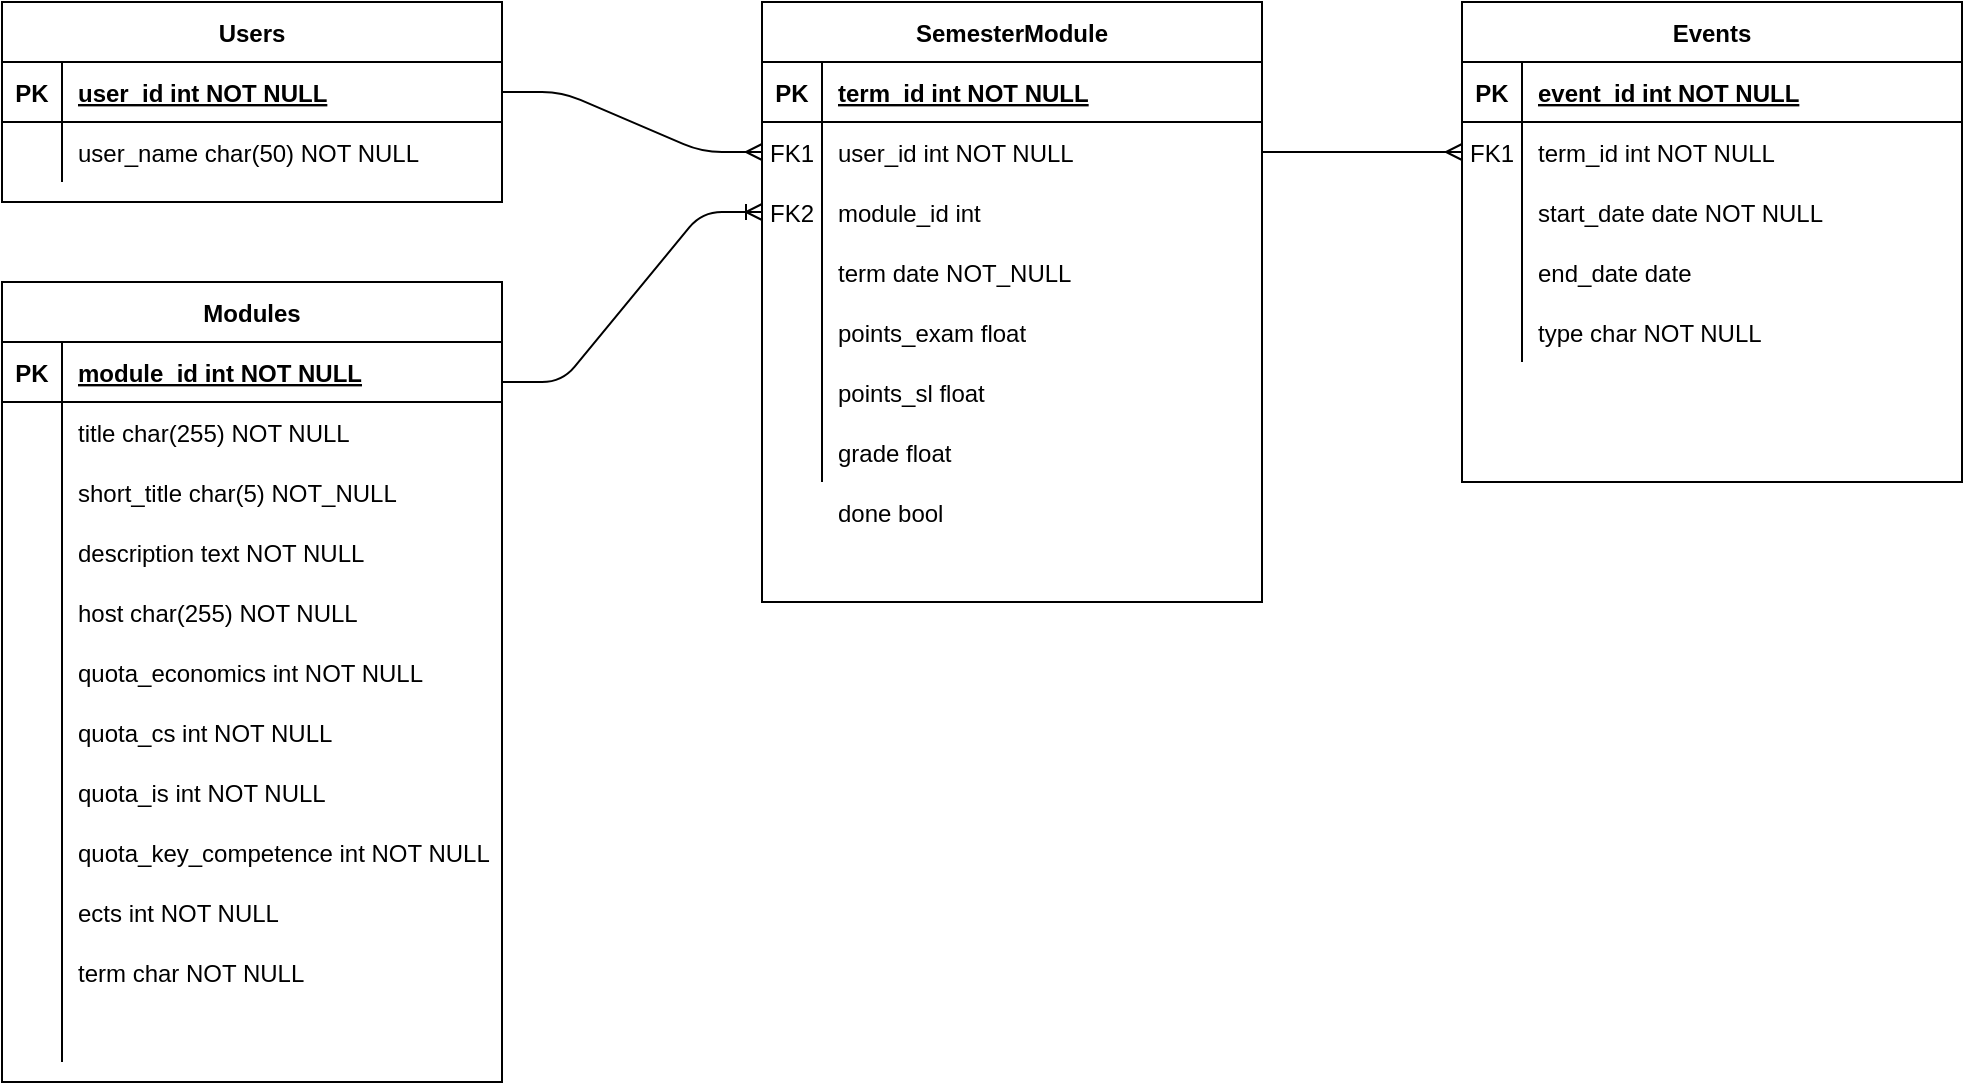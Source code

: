 <mxfile version="13.10.1" type="github">
  <diagram id="R2lEEEUBdFMjLlhIrx00" name="Page-1">
    <mxGraphModel dx="883" dy="825" grid="1" gridSize="10" guides="1" tooltips="1" connect="1" arrows="1" fold="1" page="1" pageScale="1" pageWidth="850" pageHeight="1100" math="0" shadow="0" extFonts="Permanent Marker^https://fonts.googleapis.com/css?family=Permanent+Marker">
      <root>
        <mxCell id="0" />
        <mxCell id="1" parent="0" />
        <mxCell id="C-vyLk0tnHw3VtMMgP7b-2" value="Events" style="shape=table;startSize=30;container=1;collapsible=1;childLayout=tableLayout;fixedRows=1;rowLines=0;fontStyle=1;align=center;resizeLast=1;" parent="1" vertex="1">
          <mxGeometry x="750" y="20" width="250" height="240" as="geometry" />
        </mxCell>
        <mxCell id="C-vyLk0tnHw3VtMMgP7b-3" value="" style="shape=partialRectangle;collapsible=0;dropTarget=0;pointerEvents=0;fillColor=none;points=[[0,0.5],[1,0.5]];portConstraint=eastwest;top=0;left=0;right=0;bottom=1;" parent="C-vyLk0tnHw3VtMMgP7b-2" vertex="1">
          <mxGeometry y="30" width="250" height="30" as="geometry" />
        </mxCell>
        <mxCell id="C-vyLk0tnHw3VtMMgP7b-4" value="PK" style="shape=partialRectangle;overflow=hidden;connectable=0;fillColor=none;top=0;left=0;bottom=0;right=0;fontStyle=1;" parent="C-vyLk0tnHw3VtMMgP7b-3" vertex="1">
          <mxGeometry width="30" height="30" as="geometry" />
        </mxCell>
        <mxCell id="C-vyLk0tnHw3VtMMgP7b-5" value="event_id int NOT NULL " style="shape=partialRectangle;overflow=hidden;connectable=0;fillColor=none;top=0;left=0;bottom=0;right=0;align=left;spacingLeft=6;fontStyle=5;" parent="C-vyLk0tnHw3VtMMgP7b-3" vertex="1">
          <mxGeometry x="30" width="220" height="30" as="geometry" />
        </mxCell>
        <mxCell id="C-vyLk0tnHw3VtMMgP7b-6" value="" style="shape=partialRectangle;collapsible=0;dropTarget=0;pointerEvents=0;fillColor=none;points=[[0,0.5],[1,0.5]];portConstraint=eastwest;top=0;left=0;right=0;bottom=0;" parent="C-vyLk0tnHw3VtMMgP7b-2" vertex="1">
          <mxGeometry y="60" width="250" height="30" as="geometry" />
        </mxCell>
        <mxCell id="C-vyLk0tnHw3VtMMgP7b-7" value="FK1" style="shape=partialRectangle;overflow=hidden;connectable=0;fillColor=none;top=0;left=0;bottom=0;right=0;" parent="C-vyLk0tnHw3VtMMgP7b-6" vertex="1">
          <mxGeometry width="30" height="30" as="geometry" />
        </mxCell>
        <mxCell id="C-vyLk0tnHw3VtMMgP7b-8" value="term_id int NOT NULL" style="shape=partialRectangle;overflow=hidden;connectable=0;fillColor=none;top=0;left=0;bottom=0;right=0;align=left;spacingLeft=6;" parent="C-vyLk0tnHw3VtMMgP7b-6" vertex="1">
          <mxGeometry x="30" width="220" height="30" as="geometry" />
        </mxCell>
        <mxCell id="C-vyLk0tnHw3VtMMgP7b-9" value="" style="shape=partialRectangle;collapsible=0;dropTarget=0;pointerEvents=0;fillColor=none;points=[[0,0.5],[1,0.5]];portConstraint=eastwest;top=0;left=0;right=0;bottom=0;" parent="C-vyLk0tnHw3VtMMgP7b-2" vertex="1">
          <mxGeometry y="90" width="250" height="30" as="geometry" />
        </mxCell>
        <mxCell id="C-vyLk0tnHw3VtMMgP7b-10" value="" style="shape=partialRectangle;overflow=hidden;connectable=0;fillColor=none;top=0;left=0;bottom=0;right=0;" parent="C-vyLk0tnHw3VtMMgP7b-9" vertex="1">
          <mxGeometry width="30" height="30" as="geometry" />
        </mxCell>
        <mxCell id="C-vyLk0tnHw3VtMMgP7b-11" value="start_date date NOT NULL" style="shape=partialRectangle;overflow=hidden;connectable=0;fillColor=none;top=0;left=0;bottom=0;right=0;align=left;spacingLeft=6;" parent="C-vyLk0tnHw3VtMMgP7b-9" vertex="1">
          <mxGeometry x="30" width="220" height="30" as="geometry" />
        </mxCell>
        <mxCell id="JV-QpU7q1UuHXAO_xqC--37" value="" style="shape=partialRectangle;collapsible=0;dropTarget=0;pointerEvents=0;fillColor=none;points=[[0,0.5],[1,0.5]];portConstraint=eastwest;top=0;left=0;right=0;bottom=0;" parent="C-vyLk0tnHw3VtMMgP7b-2" vertex="1">
          <mxGeometry y="120" width="250" height="30" as="geometry" />
        </mxCell>
        <mxCell id="JV-QpU7q1UuHXAO_xqC--38" value="" style="shape=partialRectangle;overflow=hidden;connectable=0;fillColor=none;top=0;left=0;bottom=0;right=0;" parent="JV-QpU7q1UuHXAO_xqC--37" vertex="1">
          <mxGeometry width="30" height="30" as="geometry" />
        </mxCell>
        <mxCell id="JV-QpU7q1UuHXAO_xqC--39" value="end_date date" style="shape=partialRectangle;overflow=hidden;connectable=0;fillColor=none;top=0;left=0;bottom=0;right=0;align=left;spacingLeft=6;" parent="JV-QpU7q1UuHXAO_xqC--37" vertex="1">
          <mxGeometry x="30" width="220" height="30" as="geometry" />
        </mxCell>
        <mxCell id="JV-QpU7q1UuHXAO_xqC--40" value="" style="shape=partialRectangle;collapsible=0;dropTarget=0;pointerEvents=0;fillColor=none;points=[[0,0.5],[1,0.5]];portConstraint=eastwest;top=0;left=0;right=0;bottom=0;" parent="C-vyLk0tnHw3VtMMgP7b-2" vertex="1">
          <mxGeometry y="150" width="250" height="30" as="geometry" />
        </mxCell>
        <mxCell id="JV-QpU7q1UuHXAO_xqC--41" value="" style="shape=partialRectangle;overflow=hidden;connectable=0;fillColor=none;top=0;left=0;bottom=0;right=0;" parent="JV-QpU7q1UuHXAO_xqC--40" vertex="1">
          <mxGeometry width="30" height="30" as="geometry" />
        </mxCell>
        <mxCell id="JV-QpU7q1UuHXAO_xqC--42" value="type char NOT NULL" style="shape=partialRectangle;overflow=hidden;connectable=0;fillColor=none;top=0;left=0;bottom=0;right=0;align=left;spacingLeft=6;" parent="JV-QpU7q1UuHXAO_xqC--40" vertex="1">
          <mxGeometry x="30" width="220" height="30" as="geometry" />
        </mxCell>
        <mxCell id="C-vyLk0tnHw3VtMMgP7b-13" value="Modules" style="shape=table;startSize=30;container=1;collapsible=1;childLayout=tableLayout;fixedRows=1;rowLines=0;fontStyle=1;align=center;resizeLast=1;" parent="1" vertex="1">
          <mxGeometry x="20" y="160" width="250" height="400" as="geometry" />
        </mxCell>
        <mxCell id="C-vyLk0tnHw3VtMMgP7b-14" value="" style="shape=partialRectangle;collapsible=0;dropTarget=0;pointerEvents=0;fillColor=none;points=[[0,0.5],[1,0.5]];portConstraint=eastwest;top=0;left=0;right=0;bottom=1;" parent="C-vyLk0tnHw3VtMMgP7b-13" vertex="1">
          <mxGeometry y="30" width="250" height="30" as="geometry" />
        </mxCell>
        <mxCell id="C-vyLk0tnHw3VtMMgP7b-15" value="PK" style="shape=partialRectangle;overflow=hidden;connectable=0;fillColor=none;top=0;left=0;bottom=0;right=0;fontStyle=1;" parent="C-vyLk0tnHw3VtMMgP7b-14" vertex="1">
          <mxGeometry width="30" height="30" as="geometry" />
        </mxCell>
        <mxCell id="C-vyLk0tnHw3VtMMgP7b-16" value="module_id int NOT NULL " style="shape=partialRectangle;overflow=hidden;connectable=0;fillColor=none;top=0;left=0;bottom=0;right=0;align=left;spacingLeft=6;fontStyle=5;" parent="C-vyLk0tnHw3VtMMgP7b-14" vertex="1">
          <mxGeometry x="30" width="220" height="30" as="geometry" />
        </mxCell>
        <mxCell id="C-vyLk0tnHw3VtMMgP7b-17" value="" style="shape=partialRectangle;collapsible=0;dropTarget=0;pointerEvents=0;fillColor=none;points=[[0,0.5],[1,0.5]];portConstraint=eastwest;top=0;left=0;right=0;bottom=0;" parent="C-vyLk0tnHw3VtMMgP7b-13" vertex="1">
          <mxGeometry y="60" width="250" height="30" as="geometry" />
        </mxCell>
        <mxCell id="C-vyLk0tnHw3VtMMgP7b-18" value="" style="shape=partialRectangle;overflow=hidden;connectable=0;fillColor=none;top=0;left=0;bottom=0;right=0;" parent="C-vyLk0tnHw3VtMMgP7b-17" vertex="1">
          <mxGeometry width="30" height="30" as="geometry" />
        </mxCell>
        <mxCell id="C-vyLk0tnHw3VtMMgP7b-19" value="title char(255) NOT NULL" style="shape=partialRectangle;overflow=hidden;connectable=0;fillColor=none;top=0;left=0;bottom=0;right=0;align=left;spacingLeft=6;" parent="C-vyLk0tnHw3VtMMgP7b-17" vertex="1">
          <mxGeometry x="30" width="220" height="30" as="geometry" />
        </mxCell>
        <mxCell id="JV-QpU7q1UuHXAO_xqC--43" value="" style="shape=partialRectangle;collapsible=0;dropTarget=0;pointerEvents=0;fillColor=none;points=[[0,0.5],[1,0.5]];portConstraint=eastwest;top=0;left=0;right=0;bottom=0;" parent="C-vyLk0tnHw3VtMMgP7b-13" vertex="1">
          <mxGeometry y="90" width="250" height="30" as="geometry" />
        </mxCell>
        <mxCell id="JV-QpU7q1UuHXAO_xqC--44" value="" style="shape=partialRectangle;overflow=hidden;connectable=0;fillColor=none;top=0;left=0;bottom=0;right=0;" parent="JV-QpU7q1UuHXAO_xqC--43" vertex="1">
          <mxGeometry width="30" height="30" as="geometry" />
        </mxCell>
        <mxCell id="JV-QpU7q1UuHXAO_xqC--45" value="short_title char(5) NOT_NULL" style="shape=partialRectangle;overflow=hidden;connectable=0;fillColor=none;top=0;left=0;bottom=0;right=0;align=left;spacingLeft=6;" parent="JV-QpU7q1UuHXAO_xqC--43" vertex="1">
          <mxGeometry x="30" width="220" height="30" as="geometry" />
        </mxCell>
        <mxCell id="0nOAvgRl3f1oS5OaYdA4-1" value="" style="shape=partialRectangle;collapsible=0;dropTarget=0;pointerEvents=0;fillColor=none;points=[[0,0.5],[1,0.5]];portConstraint=eastwest;top=0;left=0;right=0;bottom=0;" vertex="1" parent="C-vyLk0tnHw3VtMMgP7b-13">
          <mxGeometry y="120" width="250" height="30" as="geometry" />
        </mxCell>
        <mxCell id="0nOAvgRl3f1oS5OaYdA4-2" value="" style="shape=partialRectangle;overflow=hidden;connectable=0;fillColor=none;top=0;left=0;bottom=0;right=0;" vertex="1" parent="0nOAvgRl3f1oS5OaYdA4-1">
          <mxGeometry width="30" height="30" as="geometry" />
        </mxCell>
        <mxCell id="0nOAvgRl3f1oS5OaYdA4-3" value="description text NOT NULL" style="shape=partialRectangle;overflow=hidden;connectable=0;fillColor=none;top=0;left=0;bottom=0;right=0;align=left;spacingLeft=6;" vertex="1" parent="0nOAvgRl3f1oS5OaYdA4-1">
          <mxGeometry x="30" width="220" height="30" as="geometry" />
        </mxCell>
        <mxCell id="0nOAvgRl3f1oS5OaYdA4-4" value="" style="shape=partialRectangle;collapsible=0;dropTarget=0;pointerEvents=0;fillColor=none;points=[[0,0.5],[1,0.5]];portConstraint=eastwest;top=0;left=0;right=0;bottom=0;" vertex="1" parent="C-vyLk0tnHw3VtMMgP7b-13">
          <mxGeometry y="150" width="250" height="30" as="geometry" />
        </mxCell>
        <mxCell id="0nOAvgRl3f1oS5OaYdA4-5" value="" style="shape=partialRectangle;overflow=hidden;connectable=0;fillColor=none;top=0;left=0;bottom=0;right=0;" vertex="1" parent="0nOAvgRl3f1oS5OaYdA4-4">
          <mxGeometry width="30" height="30" as="geometry" />
        </mxCell>
        <mxCell id="0nOAvgRl3f1oS5OaYdA4-6" value="host char(255) NOT NULL" style="shape=partialRectangle;overflow=hidden;connectable=0;fillColor=none;top=0;left=0;bottom=0;right=0;align=left;spacingLeft=6;" vertex="1" parent="0nOAvgRl3f1oS5OaYdA4-4">
          <mxGeometry x="30" width="220" height="30" as="geometry" />
        </mxCell>
        <mxCell id="0nOAvgRl3f1oS5OaYdA4-7" value="" style="shape=partialRectangle;collapsible=0;dropTarget=0;pointerEvents=0;fillColor=none;points=[[0,0.5],[1,0.5]];portConstraint=eastwest;top=0;left=0;right=0;bottom=0;" vertex="1" parent="C-vyLk0tnHw3VtMMgP7b-13">
          <mxGeometry y="180" width="250" height="30" as="geometry" />
        </mxCell>
        <mxCell id="0nOAvgRl3f1oS5OaYdA4-8" value="" style="shape=partialRectangle;overflow=hidden;connectable=0;fillColor=none;top=0;left=0;bottom=0;right=0;" vertex="1" parent="0nOAvgRl3f1oS5OaYdA4-7">
          <mxGeometry width="30" height="30" as="geometry" />
        </mxCell>
        <mxCell id="0nOAvgRl3f1oS5OaYdA4-9" value="quota_economics int NOT NULL" style="shape=partialRectangle;overflow=hidden;connectable=0;fillColor=none;top=0;left=0;bottom=0;right=0;align=left;spacingLeft=6;" vertex="1" parent="0nOAvgRl3f1oS5OaYdA4-7">
          <mxGeometry x="30" width="220" height="30" as="geometry" />
        </mxCell>
        <mxCell id="0nOAvgRl3f1oS5OaYdA4-10" value="" style="shape=partialRectangle;collapsible=0;dropTarget=0;pointerEvents=0;fillColor=none;points=[[0,0.5],[1,0.5]];portConstraint=eastwest;top=0;left=0;right=0;bottom=0;" vertex="1" parent="C-vyLk0tnHw3VtMMgP7b-13">
          <mxGeometry y="210" width="250" height="30" as="geometry" />
        </mxCell>
        <mxCell id="0nOAvgRl3f1oS5OaYdA4-11" value="" style="shape=partialRectangle;overflow=hidden;connectable=0;fillColor=none;top=0;left=0;bottom=0;right=0;" vertex="1" parent="0nOAvgRl3f1oS5OaYdA4-10">
          <mxGeometry width="30" height="30" as="geometry" />
        </mxCell>
        <mxCell id="0nOAvgRl3f1oS5OaYdA4-12" value="quota_cs int NOT NULL" style="shape=partialRectangle;overflow=hidden;connectable=0;fillColor=none;top=0;left=0;bottom=0;right=0;align=left;spacingLeft=6;" vertex="1" parent="0nOAvgRl3f1oS5OaYdA4-10">
          <mxGeometry x="30" width="220" height="30" as="geometry" />
        </mxCell>
        <mxCell id="0nOAvgRl3f1oS5OaYdA4-13" value="" style="shape=partialRectangle;collapsible=0;dropTarget=0;pointerEvents=0;fillColor=none;points=[[0,0.5],[1,0.5]];portConstraint=eastwest;top=0;left=0;right=0;bottom=0;" vertex="1" parent="C-vyLk0tnHw3VtMMgP7b-13">
          <mxGeometry y="240" width="250" height="30" as="geometry" />
        </mxCell>
        <mxCell id="0nOAvgRl3f1oS5OaYdA4-14" value="" style="shape=partialRectangle;overflow=hidden;connectable=0;fillColor=none;top=0;left=0;bottom=0;right=0;" vertex="1" parent="0nOAvgRl3f1oS5OaYdA4-13">
          <mxGeometry width="30" height="30" as="geometry" />
        </mxCell>
        <mxCell id="0nOAvgRl3f1oS5OaYdA4-15" value="quota_is int NOT NULL" style="shape=partialRectangle;overflow=hidden;connectable=0;fillColor=none;top=0;left=0;bottom=0;right=0;align=left;spacingLeft=6;" vertex="1" parent="0nOAvgRl3f1oS5OaYdA4-13">
          <mxGeometry x="30" width="220" height="30" as="geometry" />
        </mxCell>
        <mxCell id="0nOAvgRl3f1oS5OaYdA4-16" value="" style="shape=partialRectangle;collapsible=0;dropTarget=0;pointerEvents=0;fillColor=none;points=[[0,0.5],[1,0.5]];portConstraint=eastwest;top=0;left=0;right=0;bottom=0;" vertex="1" parent="C-vyLk0tnHw3VtMMgP7b-13">
          <mxGeometry y="270" width="250" height="30" as="geometry" />
        </mxCell>
        <mxCell id="0nOAvgRl3f1oS5OaYdA4-17" value="" style="shape=partialRectangle;overflow=hidden;connectable=0;fillColor=none;top=0;left=0;bottom=0;right=0;" vertex="1" parent="0nOAvgRl3f1oS5OaYdA4-16">
          <mxGeometry width="30" height="30" as="geometry" />
        </mxCell>
        <mxCell id="0nOAvgRl3f1oS5OaYdA4-18" value="quota_key_competence int NOT NULL" style="shape=partialRectangle;overflow=hidden;connectable=0;fillColor=none;top=0;left=0;bottom=0;right=0;align=left;spacingLeft=6;" vertex="1" parent="0nOAvgRl3f1oS5OaYdA4-16">
          <mxGeometry x="30" width="220" height="30" as="geometry" />
        </mxCell>
        <mxCell id="0nOAvgRl3f1oS5OaYdA4-19" value="" style="shape=partialRectangle;collapsible=0;dropTarget=0;pointerEvents=0;fillColor=none;points=[[0,0.5],[1,0.5]];portConstraint=eastwest;top=0;left=0;right=0;bottom=0;" vertex="1" parent="C-vyLk0tnHw3VtMMgP7b-13">
          <mxGeometry y="300" width="250" height="30" as="geometry" />
        </mxCell>
        <mxCell id="0nOAvgRl3f1oS5OaYdA4-20" value="" style="shape=partialRectangle;overflow=hidden;connectable=0;fillColor=none;top=0;left=0;bottom=0;right=0;" vertex="1" parent="0nOAvgRl3f1oS5OaYdA4-19">
          <mxGeometry width="30" height="30" as="geometry" />
        </mxCell>
        <mxCell id="0nOAvgRl3f1oS5OaYdA4-21" value="ects int NOT NULL" style="shape=partialRectangle;overflow=hidden;connectable=0;fillColor=none;top=0;left=0;bottom=0;right=0;align=left;spacingLeft=6;" vertex="1" parent="0nOAvgRl3f1oS5OaYdA4-19">
          <mxGeometry x="30" width="220" height="30" as="geometry" />
        </mxCell>
        <mxCell id="0nOAvgRl3f1oS5OaYdA4-22" value="" style="shape=partialRectangle;collapsible=0;dropTarget=0;pointerEvents=0;fillColor=none;points=[[0,0.5],[1,0.5]];portConstraint=eastwest;top=0;left=0;right=0;bottom=0;" vertex="1" parent="C-vyLk0tnHw3VtMMgP7b-13">
          <mxGeometry y="330" width="250" height="30" as="geometry" />
        </mxCell>
        <mxCell id="0nOAvgRl3f1oS5OaYdA4-23" value="" style="shape=partialRectangle;overflow=hidden;connectable=0;fillColor=none;top=0;left=0;bottom=0;right=0;" vertex="1" parent="0nOAvgRl3f1oS5OaYdA4-22">
          <mxGeometry width="30" height="30" as="geometry" />
        </mxCell>
        <mxCell id="0nOAvgRl3f1oS5OaYdA4-24" value="term char NOT NULL" style="shape=partialRectangle;overflow=hidden;connectable=0;fillColor=none;top=0;left=0;bottom=0;right=0;align=left;spacingLeft=6;" vertex="1" parent="0nOAvgRl3f1oS5OaYdA4-22">
          <mxGeometry x="30" width="220" height="30" as="geometry" />
        </mxCell>
        <mxCell id="C-vyLk0tnHw3VtMMgP7b-20" value="" style="shape=partialRectangle;collapsible=0;dropTarget=0;pointerEvents=0;fillColor=none;points=[[0,0.5],[1,0.5]];portConstraint=eastwest;top=0;left=0;right=0;bottom=0;" parent="C-vyLk0tnHw3VtMMgP7b-13" vertex="1">
          <mxGeometry y="360" width="250" height="30" as="geometry" />
        </mxCell>
        <mxCell id="C-vyLk0tnHw3VtMMgP7b-21" value="" style="shape=partialRectangle;overflow=hidden;connectable=0;fillColor=none;top=0;left=0;bottom=0;right=0;" parent="C-vyLk0tnHw3VtMMgP7b-20" vertex="1">
          <mxGeometry width="30" height="30" as="geometry" />
        </mxCell>
        <mxCell id="C-vyLk0tnHw3VtMMgP7b-22" value="" style="shape=partialRectangle;overflow=hidden;connectable=0;fillColor=none;top=0;left=0;bottom=0;right=0;align=left;spacingLeft=6;" parent="C-vyLk0tnHw3VtMMgP7b-20" vertex="1">
          <mxGeometry x="30" width="220" height="30" as="geometry" />
        </mxCell>
        <mxCell id="C-vyLk0tnHw3VtMMgP7b-23" value="Users" style="shape=table;startSize=30;container=1;collapsible=1;childLayout=tableLayout;fixedRows=1;rowLines=0;fontStyle=1;align=center;resizeLast=1;" parent="1" vertex="1">
          <mxGeometry x="20" y="20" width="250" height="100" as="geometry" />
        </mxCell>
        <mxCell id="C-vyLk0tnHw3VtMMgP7b-24" value="" style="shape=partialRectangle;collapsible=0;dropTarget=0;pointerEvents=0;fillColor=none;points=[[0,0.5],[1,0.5]];portConstraint=eastwest;top=0;left=0;right=0;bottom=1;" parent="C-vyLk0tnHw3VtMMgP7b-23" vertex="1">
          <mxGeometry y="30" width="250" height="30" as="geometry" />
        </mxCell>
        <mxCell id="C-vyLk0tnHw3VtMMgP7b-25" value="PK" style="shape=partialRectangle;overflow=hidden;connectable=0;fillColor=none;top=0;left=0;bottom=0;right=0;fontStyle=1;" parent="C-vyLk0tnHw3VtMMgP7b-24" vertex="1">
          <mxGeometry width="30" height="30" as="geometry" />
        </mxCell>
        <mxCell id="C-vyLk0tnHw3VtMMgP7b-26" value="user_id int NOT NULL " style="shape=partialRectangle;overflow=hidden;connectable=0;fillColor=none;top=0;left=0;bottom=0;right=0;align=left;spacingLeft=6;fontStyle=5;" parent="C-vyLk0tnHw3VtMMgP7b-24" vertex="1">
          <mxGeometry x="30" width="220" height="30" as="geometry" />
        </mxCell>
        <mxCell id="C-vyLk0tnHw3VtMMgP7b-27" value="" style="shape=partialRectangle;collapsible=0;dropTarget=0;pointerEvents=0;fillColor=none;points=[[0,0.5],[1,0.5]];portConstraint=eastwest;top=0;left=0;right=0;bottom=0;" parent="C-vyLk0tnHw3VtMMgP7b-23" vertex="1">
          <mxGeometry y="60" width="250" height="30" as="geometry" />
        </mxCell>
        <mxCell id="C-vyLk0tnHw3VtMMgP7b-28" value="" style="shape=partialRectangle;overflow=hidden;connectable=0;fillColor=none;top=0;left=0;bottom=0;right=0;" parent="C-vyLk0tnHw3VtMMgP7b-27" vertex="1">
          <mxGeometry width="30" height="30" as="geometry" />
        </mxCell>
        <mxCell id="C-vyLk0tnHw3VtMMgP7b-29" value="user_name char(50) NOT NULL" style="shape=partialRectangle;overflow=hidden;connectable=0;fillColor=none;top=0;left=0;bottom=0;right=0;align=left;spacingLeft=6;" parent="C-vyLk0tnHw3VtMMgP7b-27" vertex="1">
          <mxGeometry x="30" width="220" height="30" as="geometry" />
        </mxCell>
        <mxCell id="JV-QpU7q1UuHXAO_xqC--1" value="SemesterModule" style="shape=table;startSize=30;container=1;collapsible=1;childLayout=tableLayout;fixedRows=1;rowLines=0;fontStyle=1;align=center;resizeLast=1;" parent="1" vertex="1">
          <mxGeometry x="400" y="20" width="250" height="300" as="geometry" />
        </mxCell>
        <mxCell id="JV-QpU7q1UuHXAO_xqC--2" value="" style="shape=partialRectangle;collapsible=0;dropTarget=0;pointerEvents=0;fillColor=none;points=[[0,0.5],[1,0.5]];portConstraint=eastwest;top=0;left=0;right=0;bottom=1;" parent="JV-QpU7q1UuHXAO_xqC--1" vertex="1">
          <mxGeometry y="30" width="250" height="30" as="geometry" />
        </mxCell>
        <mxCell id="JV-QpU7q1UuHXAO_xqC--3" value="PK" style="shape=partialRectangle;overflow=hidden;connectable=0;fillColor=none;top=0;left=0;bottom=0;right=0;fontStyle=1;" parent="JV-QpU7q1UuHXAO_xqC--2" vertex="1">
          <mxGeometry width="30" height="30" as="geometry" />
        </mxCell>
        <mxCell id="JV-QpU7q1UuHXAO_xqC--4" value="term_id int NOT NULL " style="shape=partialRectangle;overflow=hidden;connectable=0;fillColor=none;top=0;left=0;bottom=0;right=0;align=left;spacingLeft=6;fontStyle=5;" parent="JV-QpU7q1UuHXAO_xqC--2" vertex="1">
          <mxGeometry x="30" width="220" height="30" as="geometry" />
        </mxCell>
        <mxCell id="JV-QpU7q1UuHXAO_xqC--5" value="" style="shape=partialRectangle;collapsible=0;dropTarget=0;pointerEvents=0;fillColor=none;points=[[0,0.5],[1,0.5]];portConstraint=eastwest;top=0;left=0;right=0;bottom=0;" parent="JV-QpU7q1UuHXAO_xqC--1" vertex="1">
          <mxGeometry y="60" width="250" height="30" as="geometry" />
        </mxCell>
        <mxCell id="JV-QpU7q1UuHXAO_xqC--6" value="FK1" style="shape=partialRectangle;overflow=hidden;connectable=0;fillColor=none;top=0;left=0;bottom=0;right=0;" parent="JV-QpU7q1UuHXAO_xqC--5" vertex="1">
          <mxGeometry width="30" height="30" as="geometry" />
        </mxCell>
        <mxCell id="JV-QpU7q1UuHXAO_xqC--7" value="user_id int NOT NULL" style="shape=partialRectangle;overflow=hidden;connectable=0;fillColor=none;top=0;left=0;bottom=0;right=0;align=left;spacingLeft=6;" parent="JV-QpU7q1UuHXAO_xqC--5" vertex="1">
          <mxGeometry x="30" width="220" height="30" as="geometry" />
        </mxCell>
        <mxCell id="JV-QpU7q1UuHXAO_xqC--8" value="" style="shape=partialRectangle;collapsible=0;dropTarget=0;pointerEvents=0;fillColor=none;points=[[0,0.5],[1,0.5]];portConstraint=eastwest;top=0;left=0;right=0;bottom=0;" parent="JV-QpU7q1UuHXAO_xqC--1" vertex="1">
          <mxGeometry y="90" width="250" height="30" as="geometry" />
        </mxCell>
        <mxCell id="JV-QpU7q1UuHXAO_xqC--9" value="FK2" style="shape=partialRectangle;overflow=hidden;connectable=0;fillColor=none;top=0;left=0;bottom=0;right=0;" parent="JV-QpU7q1UuHXAO_xqC--8" vertex="1">
          <mxGeometry width="30" height="30" as="geometry" />
        </mxCell>
        <mxCell id="JV-QpU7q1UuHXAO_xqC--10" value="module_id int" style="shape=partialRectangle;overflow=hidden;connectable=0;fillColor=none;top=0;left=0;bottom=0;right=0;align=left;spacingLeft=6;" parent="JV-QpU7q1UuHXAO_xqC--8" vertex="1">
          <mxGeometry x="30" width="220" height="30" as="geometry" />
        </mxCell>
        <mxCell id="JV-QpU7q1UuHXAO_xqC--95" value="" style="shape=partialRectangle;collapsible=0;dropTarget=0;pointerEvents=0;fillColor=none;points=[[0,0.5],[1,0.5]];portConstraint=eastwest;top=0;left=0;right=0;bottom=0;" parent="JV-QpU7q1UuHXAO_xqC--1" vertex="1">
          <mxGeometry y="120" width="250" height="30" as="geometry" />
        </mxCell>
        <mxCell id="JV-QpU7q1UuHXAO_xqC--96" value="" style="shape=partialRectangle;overflow=hidden;connectable=0;fillColor=none;top=0;left=0;bottom=0;right=0;" parent="JV-QpU7q1UuHXAO_xqC--95" vertex="1">
          <mxGeometry width="30" height="30" as="geometry" />
        </mxCell>
        <mxCell id="JV-QpU7q1UuHXAO_xqC--97" value="term date NOT_NULL" style="shape=partialRectangle;overflow=hidden;connectable=0;fillColor=none;top=0;left=0;bottom=0;right=0;align=left;spacingLeft=6;" parent="JV-QpU7q1UuHXAO_xqC--95" vertex="1">
          <mxGeometry x="30" width="220" height="30" as="geometry" />
        </mxCell>
        <mxCell id="JV-QpU7q1UuHXAO_xqC--89" value="" style="shape=partialRectangle;collapsible=0;dropTarget=0;pointerEvents=0;fillColor=none;points=[[0,0.5],[1,0.5]];portConstraint=eastwest;top=0;left=0;right=0;bottom=0;" parent="JV-QpU7q1UuHXAO_xqC--1" vertex="1">
          <mxGeometry y="150" width="250" height="30" as="geometry" />
        </mxCell>
        <mxCell id="JV-QpU7q1UuHXAO_xqC--90" value="" style="shape=partialRectangle;overflow=hidden;connectable=0;fillColor=none;top=0;left=0;bottom=0;right=0;" parent="JV-QpU7q1UuHXAO_xqC--89" vertex="1">
          <mxGeometry width="30" height="30" as="geometry" />
        </mxCell>
        <mxCell id="JV-QpU7q1UuHXAO_xqC--91" value="points_exam float" style="shape=partialRectangle;overflow=hidden;connectable=0;fillColor=none;top=0;left=0;bottom=0;right=0;align=left;spacingLeft=6;" parent="JV-QpU7q1UuHXAO_xqC--89" vertex="1">
          <mxGeometry x="30" width="220" height="30" as="geometry" />
        </mxCell>
        <mxCell id="JV-QpU7q1UuHXAO_xqC--92" value="" style="shape=partialRectangle;collapsible=0;dropTarget=0;pointerEvents=0;fillColor=none;points=[[0,0.5],[1,0.5]];portConstraint=eastwest;top=0;left=0;right=0;bottom=0;" parent="JV-QpU7q1UuHXAO_xqC--1" vertex="1">
          <mxGeometry y="180" width="250" height="30" as="geometry" />
        </mxCell>
        <mxCell id="JV-QpU7q1UuHXAO_xqC--93" value="" style="shape=partialRectangle;overflow=hidden;connectable=0;fillColor=none;top=0;left=0;bottom=0;right=0;" parent="JV-QpU7q1UuHXAO_xqC--92" vertex="1">
          <mxGeometry width="30" height="30" as="geometry" />
        </mxCell>
        <mxCell id="JV-QpU7q1UuHXAO_xqC--94" value="points_sl float" style="shape=partialRectangle;overflow=hidden;connectable=0;fillColor=none;top=0;left=0;bottom=0;right=0;align=left;spacingLeft=6;" parent="JV-QpU7q1UuHXAO_xqC--92" vertex="1">
          <mxGeometry x="30" width="220" height="30" as="geometry" />
        </mxCell>
        <mxCell id="JV-QpU7q1UuHXAO_xqC--86" value="" style="shape=partialRectangle;collapsible=0;dropTarget=0;pointerEvents=0;fillColor=none;points=[[0,0.5],[1,0.5]];portConstraint=eastwest;top=0;left=0;right=0;bottom=0;" parent="JV-QpU7q1UuHXAO_xqC--1" vertex="1">
          <mxGeometry y="210" width="250" height="30" as="geometry" />
        </mxCell>
        <mxCell id="JV-QpU7q1UuHXAO_xqC--87" value="" style="shape=partialRectangle;overflow=hidden;connectable=0;fillColor=none;top=0;left=0;bottom=0;right=0;" parent="JV-QpU7q1UuHXAO_xqC--86" vertex="1">
          <mxGeometry width="30" height="30" as="geometry" />
        </mxCell>
        <mxCell id="JV-QpU7q1UuHXAO_xqC--88" value="grade float " style="shape=partialRectangle;overflow=hidden;connectable=0;fillColor=none;top=0;left=0;bottom=0;right=0;align=left;spacingLeft=6;" parent="JV-QpU7q1UuHXAO_xqC--86" vertex="1">
          <mxGeometry x="30" width="220" height="30" as="geometry" />
        </mxCell>
        <mxCell id="JV-QpU7q1UuHXAO_xqC--11" value="" style="edgeStyle=entityRelationEdgeStyle;fontSize=12;html=1;endArrow=ERmany;exitX=1;exitY=0.5;exitDx=0;exitDy=0;entryX=0;entryY=0.5;entryDx=0;entryDy=0;" parent="1" source="C-vyLk0tnHw3VtMMgP7b-24" target="JV-QpU7q1UuHXAO_xqC--5" edge="1">
          <mxGeometry width="100" height="100" relative="1" as="geometry">
            <mxPoint x="520" y="350" as="sourcePoint" />
            <mxPoint x="620" y="250" as="targetPoint" />
          </mxGeometry>
        </mxCell>
        <mxCell id="JV-QpU7q1UuHXAO_xqC--26" value="" style="edgeStyle=entityRelationEdgeStyle;fontSize=12;html=1;endArrow=ERmany;exitX=1;exitY=0.25;exitDx=0;exitDy=0;entryX=0;entryY=0.5;entryDx=0;entryDy=0;" parent="1" source="JV-QpU7q1UuHXAO_xqC--1" target="C-vyLk0tnHw3VtMMgP7b-6" edge="1">
          <mxGeometry width="100" height="100" relative="1" as="geometry">
            <mxPoint x="520" y="350" as="sourcePoint" />
            <mxPoint x="620" y="250" as="targetPoint" />
          </mxGeometry>
        </mxCell>
        <mxCell id="0nOAvgRl3f1oS5OaYdA4-25" value="" style="edgeStyle=entityRelationEdgeStyle;fontSize=12;html=1;endArrow=ERoneToMany;entryX=0;entryY=0.5;entryDx=0;entryDy=0;" edge="1" parent="1" target="JV-QpU7q1UuHXAO_xqC--8">
          <mxGeometry width="100" height="100" relative="1" as="geometry">
            <mxPoint x="270" y="210" as="sourcePoint" />
            <mxPoint x="370" y="110" as="targetPoint" />
          </mxGeometry>
        </mxCell>
        <mxCell id="0nOAvgRl3f1oS5OaYdA4-26" value="done bool" style="shape=partialRectangle;overflow=hidden;connectable=0;fillColor=none;top=0;left=0;bottom=0;right=0;align=left;spacingLeft=6;" vertex="1" parent="1">
          <mxGeometry x="430" y="260" width="220" height="30" as="geometry" />
        </mxCell>
      </root>
    </mxGraphModel>
  </diagram>
</mxfile>
